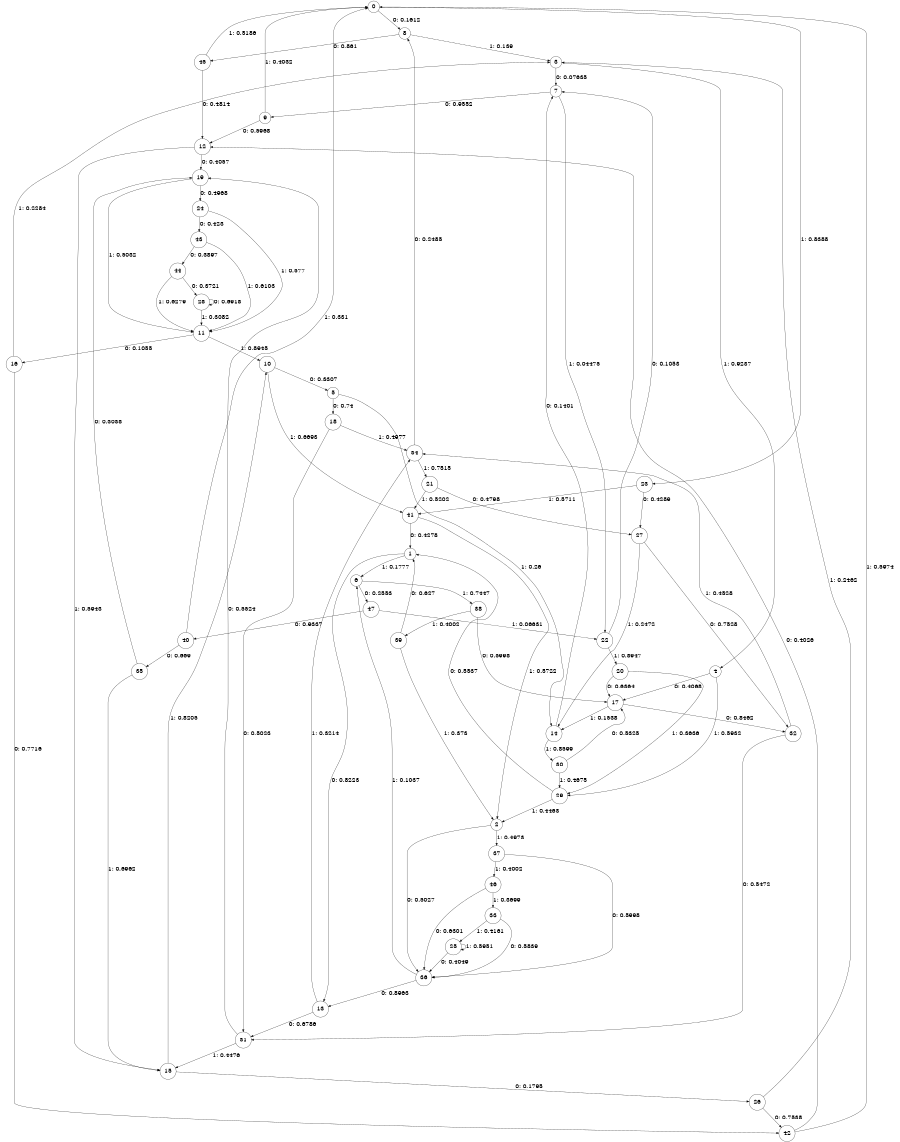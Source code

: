digraph "ch9randomL8" {
size = "6,8.5";
ratio = "fill";
node [shape = circle];
node [fontsize = 24];
edge [fontsize = 24];
0 -> 8 [label = "0: 0.1612   "];
0 -> 23 [label = "1: 0.8388   "];
1 -> 13 [label = "0: 0.8223   "];
1 -> 6 [label = "1: 0.1777   "];
2 -> 36 [label = "0: 0.5027   "];
2 -> 37 [label = "1: 0.4973   "];
3 -> 7 [label = "0: 0.07635  "];
3 -> 4 [label = "1: 0.9237   "];
4 -> 17 [label = "0: 0.4068   "];
4 -> 29 [label = "1: 0.5932   "];
5 -> 18 [label = "0: 0.74     "];
5 -> 14 [label = "1: 0.26     "];
6 -> 47 [label = "0: 0.2553   "];
6 -> 38 [label = "1: 0.7447   "];
7 -> 9 [label = "0: 0.9552   "];
7 -> 22 [label = "1: 0.04475  "];
8 -> 45 [label = "0: 0.861    "];
8 -> 3 [label = "1: 0.139    "];
9 -> 12 [label = "0: 0.5968   "];
9 -> 0 [label = "1: 0.4032   "];
10 -> 5 [label = "0: 0.3307   "];
10 -> 41 [label = "1: 0.6693   "];
11 -> 16 [label = "0: 0.1055   "];
11 -> 10 [label = "1: 0.8945   "];
12 -> 19 [label = "0: 0.4057   "];
12 -> 15 [label = "1: 0.5943   "];
13 -> 31 [label = "0: 0.6786   "];
13 -> 34 [label = "1: 0.3214   "];
14 -> 7 [label = "0: 0.1401   "];
14 -> 30 [label = "1: 0.8599   "];
15 -> 26 [label = "0: 0.1795   "];
15 -> 10 [label = "1: 0.8205   "];
16 -> 42 [label = "0: 0.7716   "];
16 -> 3 [label = "1: 0.2284   "];
17 -> 32 [label = "0: 0.8462   "];
17 -> 14 [label = "1: 0.1538   "];
18 -> 31 [label = "0: 0.5023   "];
18 -> 34 [label = "1: 0.4977   "];
19 -> 24 [label = "0: 0.4968   "];
19 -> 11 [label = "1: 0.5032   "];
20 -> 17 [label = "0: 0.6364   "];
20 -> 29 [label = "1: 0.3636   "];
21 -> 27 [label = "0: 0.4798   "];
21 -> 41 [label = "1: 0.5202   "];
22 -> 7 [label = "0: 0.1053   "];
22 -> 20 [label = "1: 0.8947   "];
23 -> 27 [label = "0: 0.4289   "];
23 -> 41 [label = "1: 0.5711   "];
24 -> 43 [label = "0: 0.423    "];
24 -> 11 [label = "1: 0.577    "];
25 -> 36 [label = "0: 0.4049   "];
25 -> 25 [label = "1: 0.5951   "];
26 -> 42 [label = "0: 0.7538   "];
26 -> 3 [label = "1: 0.2462   "];
27 -> 32 [label = "0: 0.7528   "];
27 -> 14 [label = "1: 0.2472   "];
28 -> 28 [label = "0: 0.6918   "];
28 -> 11 [label = "1: 0.3082   "];
29 -> 1 [label = "0: 0.5537   "];
29 -> 2 [label = "1: 0.4463   "];
30 -> 17 [label = "0: 0.5325   "];
30 -> 29 [label = "1: 0.4675   "];
31 -> 19 [label = "0: 0.5524   "];
31 -> 15 [label = "1: 0.4476   "];
32 -> 31 [label = "0: 0.5472   "];
32 -> 34 [label = "1: 0.4528   "];
33 -> 36 [label = "0: 0.5839   "];
33 -> 25 [label = "1: 0.4161   "];
34 -> 8 [label = "0: 0.2485   "];
34 -> 21 [label = "1: 0.7515   "];
35 -> 19 [label = "0: 0.3038   "];
35 -> 15 [label = "1: 0.6962   "];
36 -> 13 [label = "0: 0.8963   "];
36 -> 6 [label = "1: 0.1037   "];
37 -> 36 [label = "0: 0.5998   "];
37 -> 46 [label = "1: 0.4002   "];
38 -> 17 [label = "0: 0.5998   "];
38 -> 39 [label = "1: 0.4002   "];
39 -> 1 [label = "0: 0.627    "];
39 -> 2 [label = "1: 0.373    "];
40 -> 35 [label = "0: 0.669    "];
40 -> 0 [label = "1: 0.331    "];
41 -> 1 [label = "0: 0.4278   "];
41 -> 2 [label = "1: 0.5722   "];
42 -> 12 [label = "0: 0.4026   "];
42 -> 0 [label = "1: 0.5974   "];
43 -> 44 [label = "0: 0.3897   "];
43 -> 11 [label = "1: 0.6103   "];
44 -> 28 [label = "0: 0.3721   "];
44 -> 11 [label = "1: 0.6279   "];
45 -> 12 [label = "0: 0.4814   "];
45 -> 0 [label = "1: 0.5186   "];
46 -> 36 [label = "0: 0.6301   "];
46 -> 33 [label = "1: 0.3699   "];
47 -> 40 [label = "0: 0.9337   "];
47 -> 22 [label = "1: 0.06631  "];
}